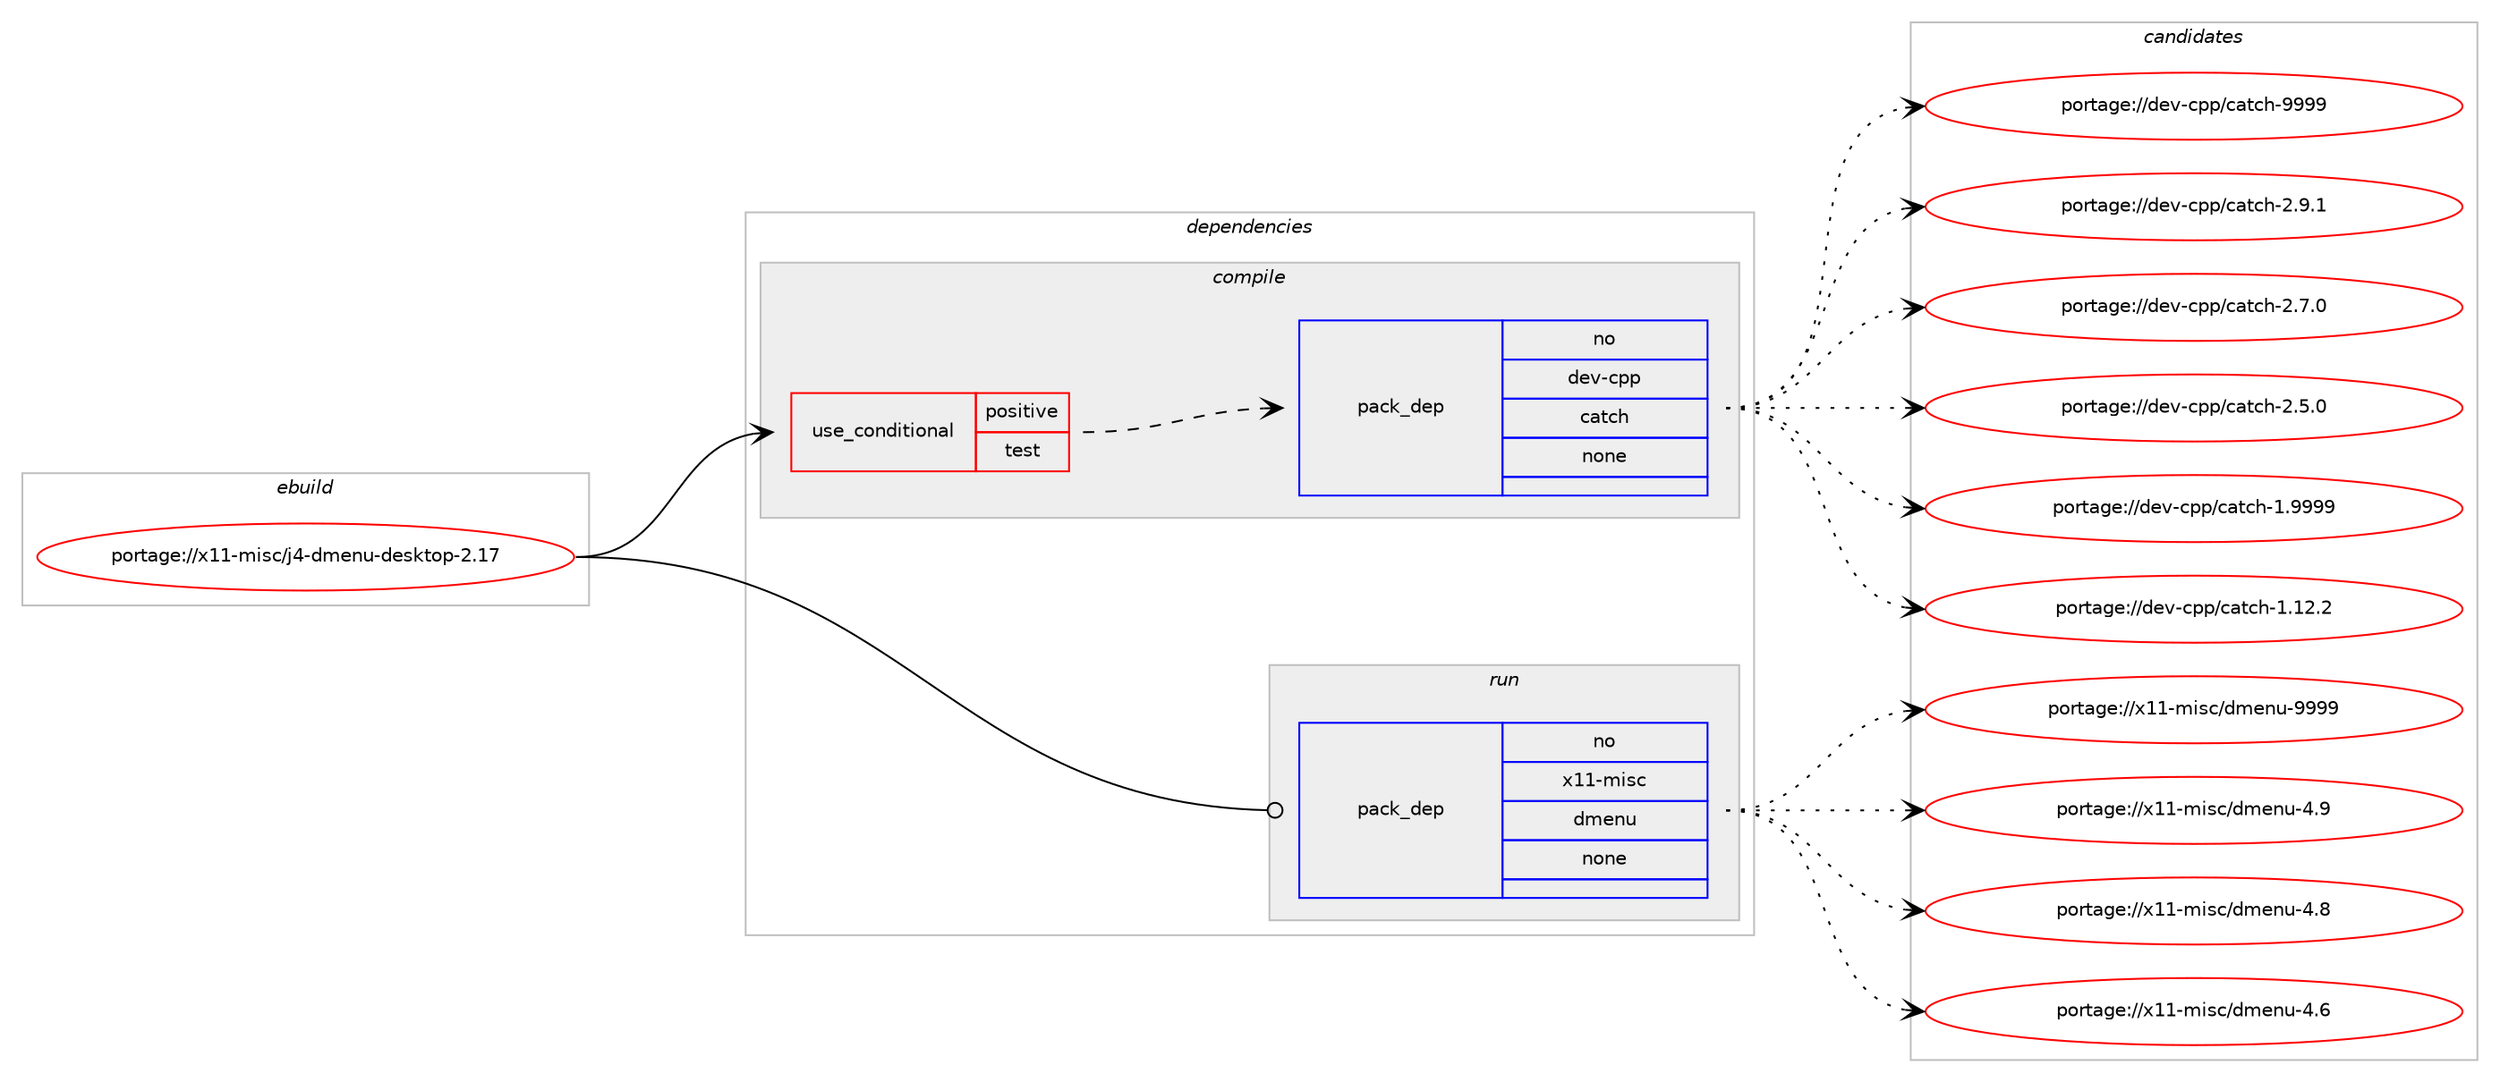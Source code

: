 digraph prolog {

# *************
# Graph options
# *************

newrank=true;
concentrate=true;
compound=true;
graph [rankdir=LR,fontname=Helvetica,fontsize=10,ranksep=1.5];#, ranksep=2.5, nodesep=0.2];
edge  [arrowhead=vee];
node  [fontname=Helvetica,fontsize=10];

# **********
# The ebuild
# **********

subgraph cluster_leftcol {
color=gray;
rank=same;
label=<<i>ebuild</i>>;
id [label="portage://x11-misc/j4-dmenu-desktop-2.17", color=red, width=4, href="../x11-misc/j4-dmenu-desktop-2.17.svg"];
}

# ****************
# The dependencies
# ****************

subgraph cluster_midcol {
color=gray;
label=<<i>dependencies</i>>;
subgraph cluster_compile {
fillcolor="#eeeeee";
style=filled;
label=<<i>compile</i>>;
subgraph cond1303 {
dependency10318 [label=<<TABLE BORDER="0" CELLBORDER="1" CELLSPACING="0" CELLPADDING="4"><TR><TD ROWSPAN="3" CELLPADDING="10">use_conditional</TD></TR><TR><TD>positive</TD></TR><TR><TD>test</TD></TR></TABLE>>, shape=none, color=red];
subgraph pack8846 {
dependency10319 [label=<<TABLE BORDER="0" CELLBORDER="1" CELLSPACING="0" CELLPADDING="4" WIDTH="220"><TR><TD ROWSPAN="6" CELLPADDING="30">pack_dep</TD></TR><TR><TD WIDTH="110">no</TD></TR><TR><TD>dev-cpp</TD></TR><TR><TD>catch</TD></TR><TR><TD>none</TD></TR><TR><TD></TD></TR></TABLE>>, shape=none, color=blue];
}
dependency10318:e -> dependency10319:w [weight=20,style="dashed",arrowhead="vee"];
}
id:e -> dependency10318:w [weight=20,style="solid",arrowhead="vee"];
}
subgraph cluster_compileandrun {
fillcolor="#eeeeee";
style=filled;
label=<<i>compile and run</i>>;
}
subgraph cluster_run {
fillcolor="#eeeeee";
style=filled;
label=<<i>run</i>>;
subgraph pack8847 {
dependency10320 [label=<<TABLE BORDER="0" CELLBORDER="1" CELLSPACING="0" CELLPADDING="4" WIDTH="220"><TR><TD ROWSPAN="6" CELLPADDING="30">pack_dep</TD></TR><TR><TD WIDTH="110">no</TD></TR><TR><TD>x11-misc</TD></TR><TR><TD>dmenu</TD></TR><TR><TD>none</TD></TR><TR><TD></TD></TR></TABLE>>, shape=none, color=blue];
}
id:e -> dependency10320:w [weight=20,style="solid",arrowhead="odot"];
}
}

# **************
# The candidates
# **************

subgraph cluster_choices {
rank=same;
color=gray;
label=<<i>candidates</i>>;

subgraph choice8846 {
color=black;
nodesep=1;
choice1001011184599112112479997116991044557575757 [label="portage://dev-cpp/catch-9999", color=red, width=4,href="../dev-cpp/catch-9999.svg"];
choice100101118459911211247999711699104455046574649 [label="portage://dev-cpp/catch-2.9.1", color=red, width=4,href="../dev-cpp/catch-2.9.1.svg"];
choice100101118459911211247999711699104455046554648 [label="portage://dev-cpp/catch-2.7.0", color=red, width=4,href="../dev-cpp/catch-2.7.0.svg"];
choice100101118459911211247999711699104455046534648 [label="portage://dev-cpp/catch-2.5.0", color=red, width=4,href="../dev-cpp/catch-2.5.0.svg"];
choice10010111845991121124799971169910445494657575757 [label="portage://dev-cpp/catch-1.9999", color=red, width=4,href="../dev-cpp/catch-1.9999.svg"];
choice10010111845991121124799971169910445494649504650 [label="portage://dev-cpp/catch-1.12.2", color=red, width=4,href="../dev-cpp/catch-1.12.2.svg"];
dependency10319:e -> choice1001011184599112112479997116991044557575757:w [style=dotted,weight="100"];
dependency10319:e -> choice100101118459911211247999711699104455046574649:w [style=dotted,weight="100"];
dependency10319:e -> choice100101118459911211247999711699104455046554648:w [style=dotted,weight="100"];
dependency10319:e -> choice100101118459911211247999711699104455046534648:w [style=dotted,weight="100"];
dependency10319:e -> choice10010111845991121124799971169910445494657575757:w [style=dotted,weight="100"];
dependency10319:e -> choice10010111845991121124799971169910445494649504650:w [style=dotted,weight="100"];
}
subgraph choice8847 {
color=black;
nodesep=1;
choice12049494510910511599471001091011101174557575757 [label="portage://x11-misc/dmenu-9999", color=red, width=4,href="../x11-misc/dmenu-9999.svg"];
choice120494945109105115994710010910111011745524657 [label="portage://x11-misc/dmenu-4.9", color=red, width=4,href="../x11-misc/dmenu-4.9.svg"];
choice120494945109105115994710010910111011745524656 [label="portage://x11-misc/dmenu-4.8", color=red, width=4,href="../x11-misc/dmenu-4.8.svg"];
choice120494945109105115994710010910111011745524654 [label="portage://x11-misc/dmenu-4.6", color=red, width=4,href="../x11-misc/dmenu-4.6.svg"];
dependency10320:e -> choice12049494510910511599471001091011101174557575757:w [style=dotted,weight="100"];
dependency10320:e -> choice120494945109105115994710010910111011745524657:w [style=dotted,weight="100"];
dependency10320:e -> choice120494945109105115994710010910111011745524656:w [style=dotted,weight="100"];
dependency10320:e -> choice120494945109105115994710010910111011745524654:w [style=dotted,weight="100"];
}
}

}
